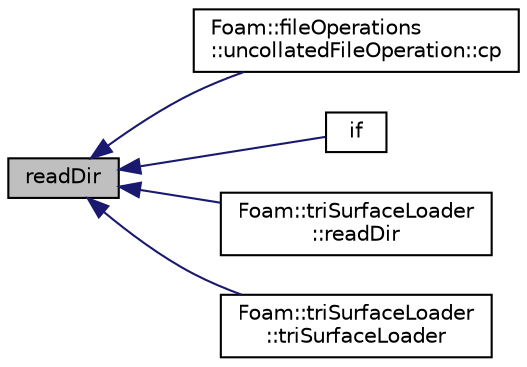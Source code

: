 digraph "readDir"
{
  bgcolor="transparent";
  edge [fontname="Helvetica",fontsize="10",labelfontname="Helvetica",labelfontsize="10"];
  node [fontname="Helvetica",fontsize="10",shape=record];
  rankdir="LR";
  Node1 [label="readDir",height=0.2,width=0.4,color="black", fillcolor="grey75", style="filled" fontcolor="black"];
  Node1 -> Node2 [dir="back",color="midnightblue",fontsize="10",style="solid",fontname="Helvetica"];
  Node2 [label="Foam::fileOperations\l::uncollatedFileOperation::cp",height=0.2,width=0.4,color="black",URL="$classFoam_1_1fileOperations_1_1uncollatedFileOperation.html#ae0e7a1f2f9b92c639bcd9fb4e09f935d",tooltip="Copy, recursively if necessary, the source to the destination. "];
  Node1 -> Node3 [dir="back",color="midnightblue",fontsize="10",style="solid",fontname="Helvetica"];
  Node3 [label="if",height=0.2,width=0.4,color="black",URL="$foamToEnsight_2convertLagrangian_8H.html#a2ea68996ab7a8586ca968515b4de34c8"];
  Node1 -> Node4 [dir="back",color="midnightblue",fontsize="10",style="solid",fontname="Helvetica"];
  Node4 [label="Foam::triSurfaceLoader\l::readDir",height=0.2,width=0.4,color="black",URL="$classFoam_1_1triSurfaceLoader.html#a92f733951703dd61a4f093120b31c539",tooltip="Read directory and populate the &#39;available&#39; files. "];
  Node1 -> Node5 [dir="back",color="midnightblue",fontsize="10",style="solid",fontname="Helvetica"];
  Node5 [label="Foam::triSurfaceLoader\l::triSurfaceLoader",height=0.2,width=0.4,color="black",URL="$classFoam_1_1triSurfaceLoader.html#a4bc539e1fe0dca6f40bfd2318bca2fd3",tooltip="Construct with time. Selects &quot;constant/triSurface&quot; directory. "];
}
